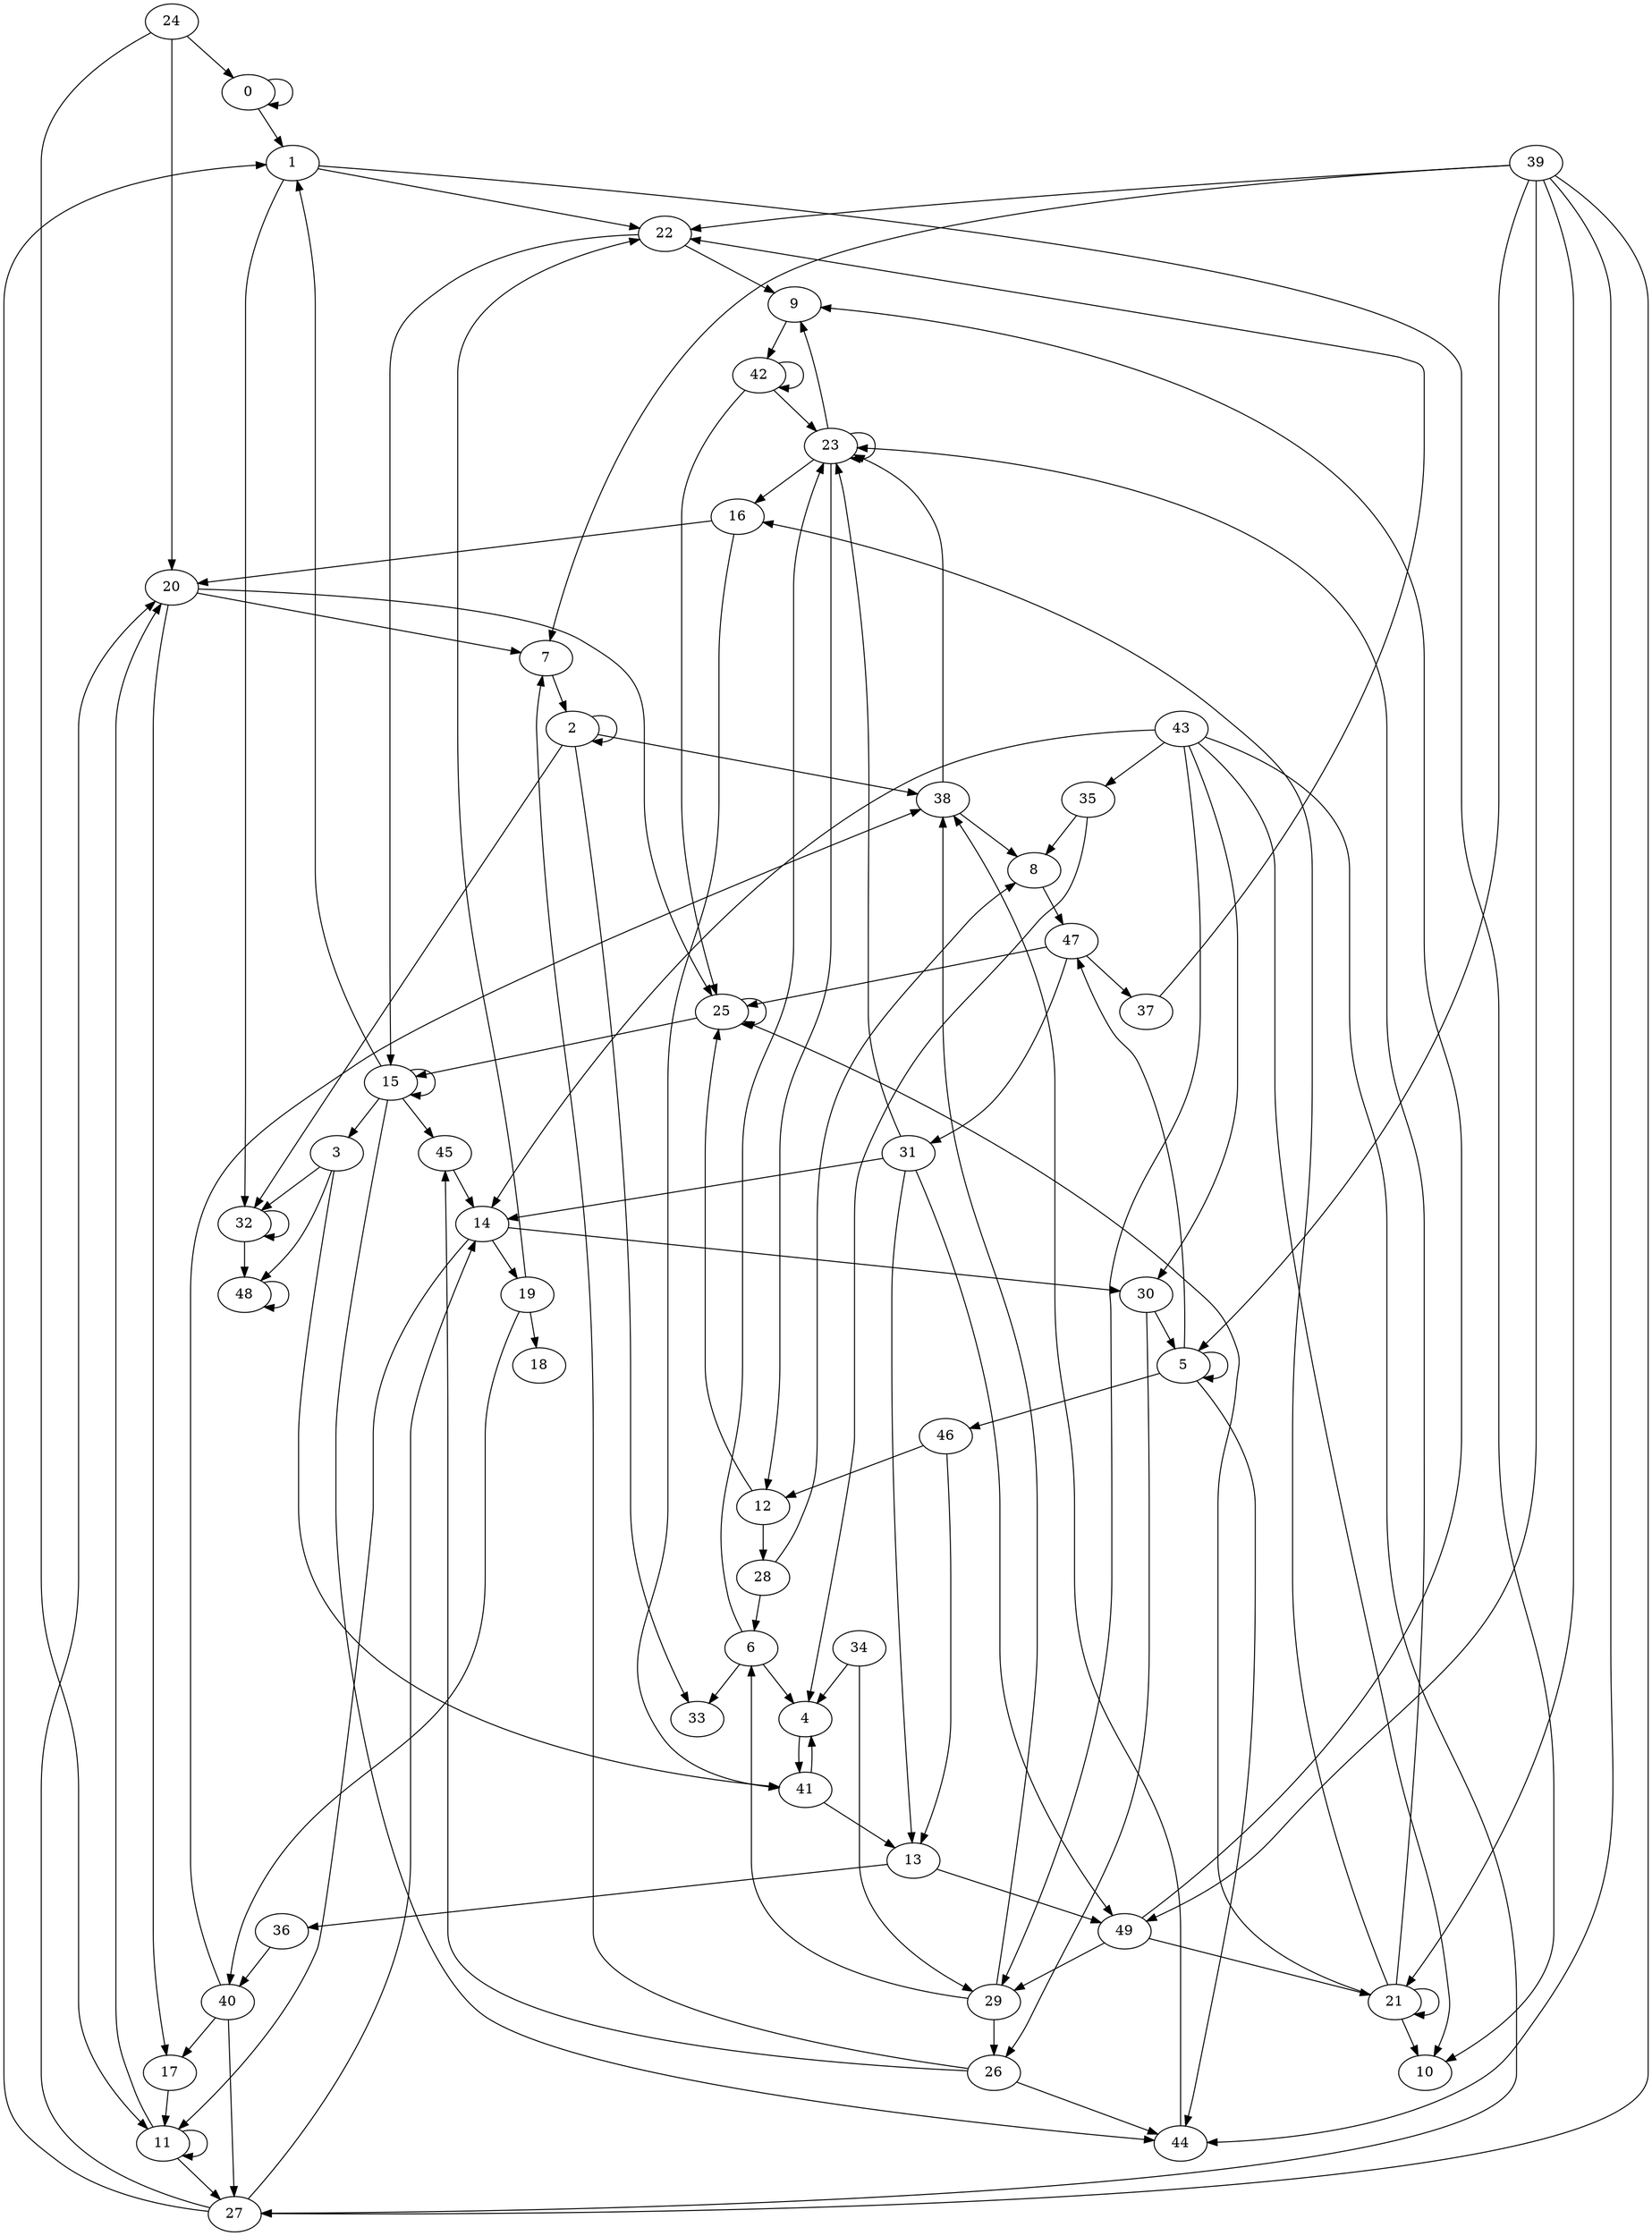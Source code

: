 digraph {
0;
1;
2;
3;
4;
5;
6;
7;
8;
9;
10;
11;
12;
13;
14;
15;
16;
17;
18;
19;
20;
21;
22;
23;
24;
25;
26;
27;
28;
29;
30;
31;
32;
33;
34;
35;
36;
37;
38;
39;
40;
41;
42;
43;
44;
45;
46;
47;
48;
49;
0 -> 1 [weight=1];
0 -> 0;
1 -> 10 [weight=1];
1 -> 22 [weight=1];
1 -> 32 [weight=1];
2 -> 32 [weight=1];
2 -> 33 [weight=1];
2 -> 38 [weight=1];
2 -> 2;
3 -> 32 [weight=1];
3 -> 41 [weight=1];
3 -> 48 [weight=1];
4 -> 41 [weight=1];
5 -> 44 [weight=1];
5 -> 46 [weight=1];
5 -> 47 [weight=1];
5 -> 5;
6 -> 4 [weight=1];
6 -> 23 [weight=1];
6 -> 33 [weight=1];
7 -> 2 [weight=1];
8 -> 47 [weight=1];
9 -> 42 [weight=1];
11 -> 20 [weight=1];
11 -> 27 [weight=1];
11 -> 11;
12 -> 25 [weight=1];
12 -> 28 [weight=1];
13 -> 36 [weight=1];
13 -> 49 [weight=1];
14 -> 11 [weight=1];
14 -> 19 [weight=1];
14 -> 30 [weight=1];
15 -> 1 [weight=1];
15 -> 3 [weight=1];
15 -> 44 [weight=1];
15 -> 45 [weight=1];
15 -> 15;
16 -> 20 [weight=1];
16 -> 41 [weight=1];
17 -> 11 [weight=1];
19 -> 18 [weight=1];
19 -> 22 [weight=1];
19 -> 40 [weight=1];
20 -> 7 [weight=1];
20 -> 17 [weight=1];
20 -> 25 [weight=1];
21 -> 10 [weight=1];
21 -> 16 [weight=1];
21 -> 23 [weight=1];
21 -> 25 [weight=1];
21 -> 21;
22 -> 9 [weight=1];
22 -> 15 [weight=1];
23 -> 9 [weight=1];
23 -> 12 [weight=1];
23 -> 16 [weight=1];
23 -> 23;
24 -> 0 [weight=1];
24 -> 11 [weight=1];
24 -> 20 [weight=1];
25 -> 15 [weight=1];
25 -> 25;
26 -> 7 [weight=1];
26 -> 44 [weight=1];
26 -> 45 [weight=1];
27 -> 1 [weight=1];
27 -> 14 [weight=1];
27 -> 20 [weight=1];
28 -> 6 [weight=1];
28 -> 8 [weight=1];
29 -> 6 [weight=1];
29 -> 26 [weight=1];
29 -> 38 [weight=1];
30 -> 5 [weight=1];
30 -> 26 [weight=1];
31 -> 13 [weight=1];
31 -> 14 [weight=1];
31 -> 23 [weight=1];
31 -> 49 [weight=1];
32 -> 48 [weight=1];
32 -> 32;
34 -> 4 [weight=1];
34 -> 29 [weight=1];
35 -> 4 [weight=1];
35 -> 8 [weight=1];
36 -> 40 [weight=1];
37 -> 22 [weight=1];
38 -> 8 [weight=1];
38 -> 23 [weight=1];
39 -> 5 [weight=1];
39 -> 7 [weight=1];
39 -> 21 [weight=1];
39 -> 22 [weight=1];
39 -> 27 [weight=1];
39 -> 44 [weight=1];
39 -> 49 [weight=1];
40 -> 17 [weight=1];
40 -> 27 [weight=1];
40 -> 38 [weight=1];
41 -> 4 [weight=1];
41 -> 13 [weight=1];
42 -> 23 [weight=1];
42 -> 25 [weight=1];
42 -> 42;
43 -> 10 [weight=1];
43 -> 14 [weight=1];
43 -> 27 [weight=1];
43 -> 29 [weight=1];
43 -> 30 [weight=1];
43 -> 35 [weight=1];
44 -> 38 [weight=1];
45 -> 14 [weight=1];
46 -> 12 [weight=1];
46 -> 13 [weight=1];
47 -> 25 [weight=1];
47 -> 31 [weight=1];
47 -> 37 [weight=1];
48 -> 48;
49 -> 9 [weight=1];
49 -> 21 [weight=1];
49 -> 29 [weight=1];
}
